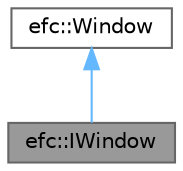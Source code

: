 digraph "efc::IWindow"
{
 // LATEX_PDF_SIZE
  bgcolor="transparent";
  edge [fontname=Helvetica,fontsize=10,labelfontname=Helvetica,labelfontsize=10];
  node [fontname=Helvetica,fontsize=10,shape=box,height=0.2,width=0.4];
  Node1 [label="efc::IWindow",height=0.2,width=0.4,color="gray40", fillcolor="grey60", style="filled", fontcolor="black",tooltip="Window class extension for input."];
  Node2 -> Node1 [dir="back",color="steelblue1",style="solid"];
  Node2 [label="efc::Window",height=0.2,width=0.4,color="gray40", fillcolor="white", style="filled",URL="$classefc_1_1Window.html",tooltip="Generic class for wrapping a curses WINDOW."];
}
